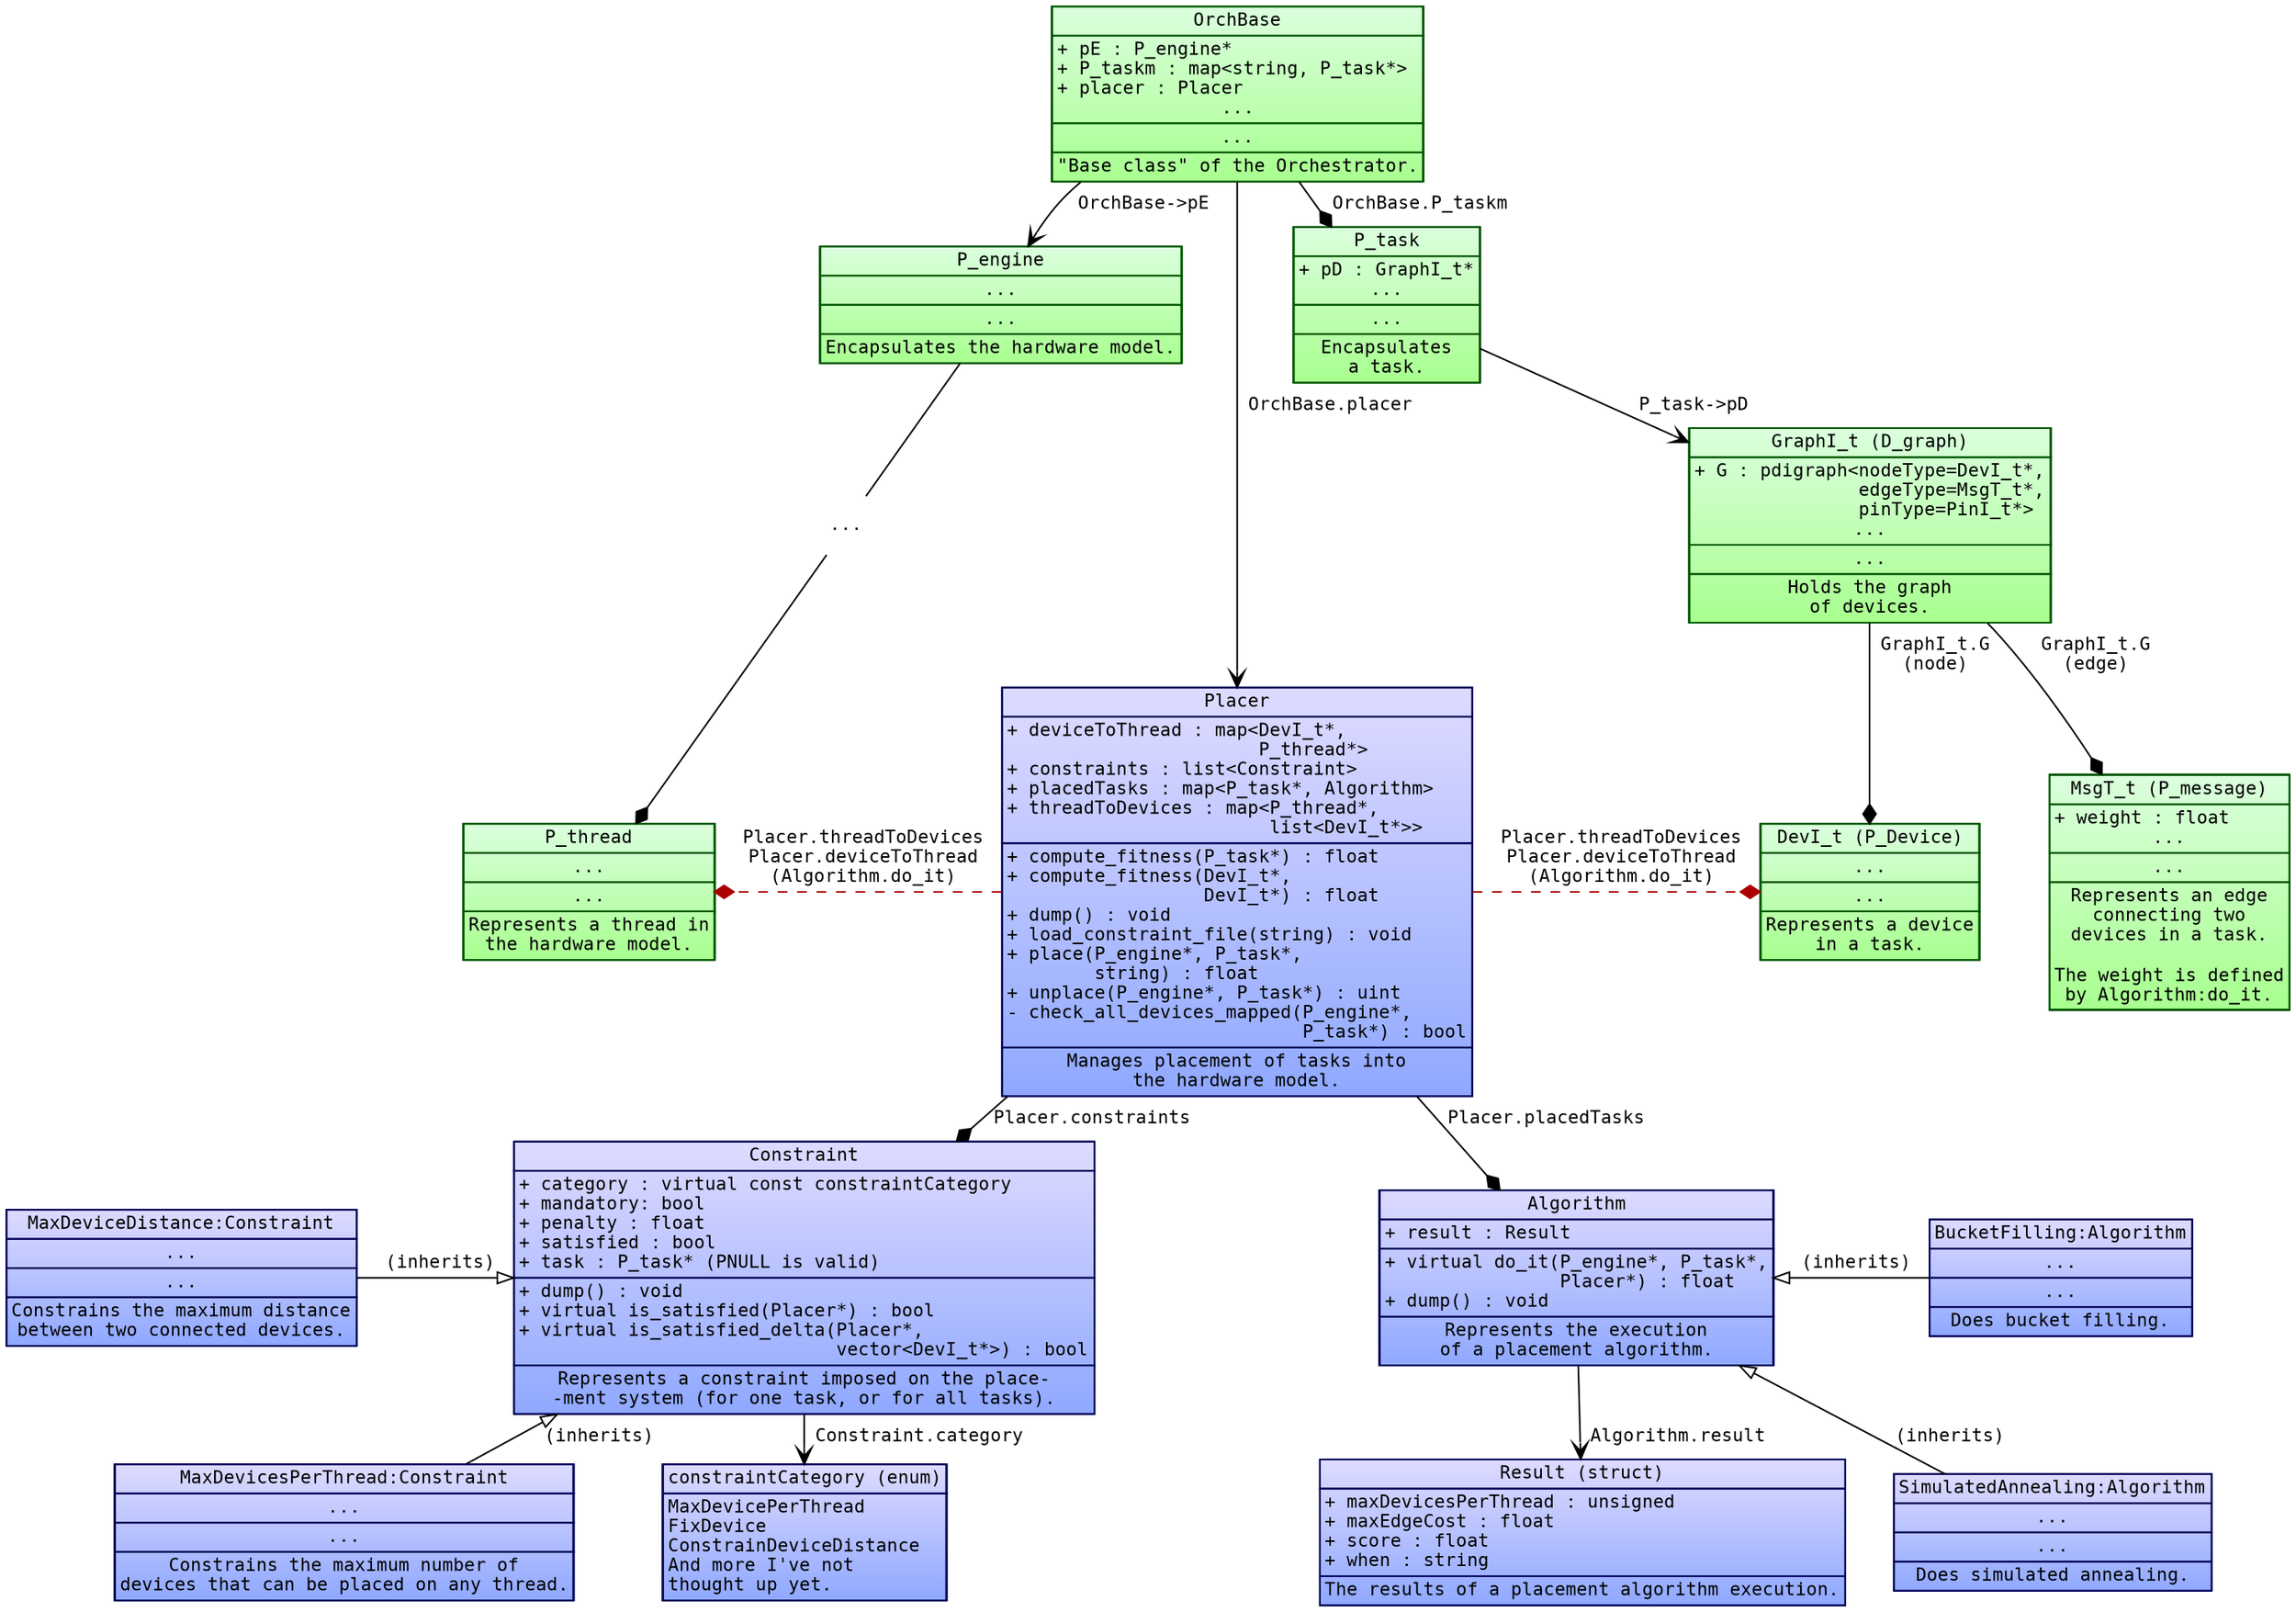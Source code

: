digraph G {
    fontname="Inconsolata";
    fontsize=11;
    margin=0;
    nodesep=0.3;
    rankdir="UD";
    ranksep=0.2;

    /* Class definitions (as graph nodes) */
    node[color="#005500",
         fillcolor="#DBFFDE:#A8FF8F",
         fontname="Inconsolata",
         fontsize=11,
         gradientangle=270,
         margin=0,
         shape="rect",
         style="filled"];

    /* Class definitions (as graph nodes). */
    OrchBase[label=<<TABLE BORDER="0" CELLBORDER="1" CELLSPACING="0">
<TR><TD>OrchBase</TD></TR>
<TR><TD ALIGN="LEFT">
+ pE : P_engine*<BR ALIGN="LEFT"/>
+ P_taskm : map&lt;string, P_task*&gt;<BR ALIGN="LEFT"/>
+ placer : Placer<BR ALIGN="LEFT"/>
 ...<BR ALIGN="TEXT"/>
</TD></TR>
<TR><TD ALIGN="TEXT">
...<BR ALIGN="TEXT"/>
</TD></TR>
<TR><TD ALIGN="TEXT">
"Base class" of the Orchestrator.<BR ALIGN="TEXT"/>
</TD></TR></TABLE>>];

    P_engine[label=<<TABLE BORDER="0" CELLBORDER="1" CELLSPACING="0">
<TR><TD>P_engine</TD></TR>
<TR><TD ALIGN="TEXT">
...<BR ALIGN="TEXT"/>
</TD></TR>
<TR><TD ALIGN="TEXT">
...<BR ALIGN="TEXT"/>
</TD></TR>
<TR><TD ALIGN="TEXT">
Encapsulates the hardware model.<BR ALIGN="TEXT"/>
</TD></TR></TABLE>>];

    P_task[label=<<TABLE BORDER="0" CELLBORDER="1" CELLSPACING="0">
<TR><TD>P_task</TD></TR>
<TR><TD ALIGN="TEXT">
+ pD : GraphI_t*<BR ALIGN="LEFT"/>
...<BR ALIGN="TEXT"/>
</TD></TR>
<TR><TD ALIGN="TEXT">
...<BR ALIGN="TEXT"/>
</TD></TR>
<TR><TD ALIGN="TEXT">
Encapsulates<BR ALIGN="TEXT"/>
a task.<BR ALIGN="TEXT"/>
</TD></TR></TABLE>>];

    GraphI_t[label=<<TABLE BORDER="0" CELLBORDER="1" CELLSPACING="0">
<TR><TD>GraphI_t (D_graph)</TD></TR>
<TR><TD ALIGN="TEXT">
+ G : pdigraph&lt;nodeType=DevI_t*,<BR ALIGN="LEFT"/>
               edgeType=MsgT_t*,<BR ALIGN="LEFT"/>
               pinType=PinI_t*&gt;<BR ALIGN="LEFT"/>
...<BR ALIGN="TEXT"/>
</TD></TR>
<TR><TD ALIGN="TEXT">
...<BR ALIGN="TEXT"/>
</TD></TR>
<TR><TD ALIGN="TEXT">
Holds the graph<BR ALIGN="TEXT"/>
of devices.<BR ALIGN="TEXT"/>
</TD></TR></TABLE>>];

    P_thread[label=<<TABLE BORDER="0" CELLBORDER="1" CELLSPACING="0">
<TR><TD>P_thread</TD></TR>
<TR><TD ALIGN="TEXT">
...<BR ALIGN="TEXT"/>
</TD></TR>
<TR><TD ALIGN="TEXT">
...<BR ALIGN="TEXT"/>
</TD></TR>
<TR><TD ALIGN="TEXT">
Represents a thread in<BR ALIGN="TEXT"/>
the hardware model.<BR ALIGN="TEXT"/>
</TD></TR></TABLE>>];

    DevI_t[label=<<TABLE BORDER="0" CELLBORDER="1" CELLSPACING="0">
<TR><TD>DevI_t (P_Device)</TD></TR>
<TR><TD ALIGN="TEXT">
...<BR ALIGN="TEXT"/>
</TD></TR>
<TR><TD ALIGN="TEXT">
...<BR ALIGN="TEXT"/>
</TD></TR>
<TR><TD ALIGN="TEXT">
Represents a device<BR ALIGN="TEXT"/>
in a task.<BR ALIGN="TEXT"/>
</TD></TR></TABLE>>];

    MsgT_t[label=<<TABLE BORDER="0" CELLBORDER="1" CELLSPACING="0">
           <TR><TD>MsgT_t (P_message)</TD></TR>
<TR><TD ALIGN="TEXT">
+ weight : float<BR ALIGN="LEFT"/>
...<BR ALIGN="TEXT"/>
</TD></TR>
<TR><TD ALIGN="TEXT">
...<BR ALIGN="TEXT"/>
</TD></TR>
<TR><TD ALIGN="TEXT">
Represents an edge<BR ALIGN="TEXT"/>
connecting two<BR ALIGN="TEXT"/>
devices in a task.<BR ALIGN="TEXT"/><BR ALIGN="TEXT"/>
The weight is defined<BR ALIGN="TEXT"/>
by Algorithm:do_it.<BR ALIGN="TEXT"/>
</TD></TR></TABLE>>];

    node[color="#000055",
         fillcolor="#DEDBFF:#8FA8FF"];

    Placer[label=<<TABLE BORDER="0" CELLBORDER="1" CELLSPACING="0">
<TR><TD>Placer</TD></TR>
<TR><TD ALIGN="LEFT">
+ deviceToThread : map&lt;DevI_t*,<BR ALIGN="LEFT"/>
                       P_thread*&gt;<BR ALIGN="LEFT"/>
+ constraints : list&lt;Constraint&gt;<BR ALIGN="LEFT"/>
+ placedTasks : map&lt;P_task*, Algorithm&gt;<BR ALIGN="LEFT"/>
+ threadToDevices : map&lt;P_thread*,<BR ALIGN="LEFT"/>
                        list&lt;DevI_t*&gt;&gt;<BR ALIGN="LEFT"/>
</TD></TR>
<TR><TD ALIGN="LEFT">
+ compute_fitness(P_task*) : float<BR ALIGN="LEFT"/>
+ compute_fitness(DevI_t*,<BR ALIGN="LEFT"/>
                  DevI_t*) : float<BR ALIGN="LEFT"/>
+ dump() : void<BR ALIGN="LEFT"/>
+ load_constraint_file(string) : void<BR ALIGN="LEFT"/>
+ place(P_engine*, P_task*,<BR ALIGN="LEFT"/>
        string) : float<BR ALIGN="LEFT"/>
+ unplace(P_engine*, P_task*) : uint<BR ALIGN="LEFT"/>
- check_all_devices_mapped(P_engine*,<BR ALIGN="LEFT"/>
                           P_task*) : bool<BR ALIGN="LEFT"/>
</TD></TR>
<TR><TD ALIGN="TEXT">
Manages placement of tasks into<BR ALIGN="TEXT"/>
the hardware model.
</TD></TR></TABLE>>];

    MaxDeviceDistance[label=<<TABLE BORDER="0" CELLBORDER="1" CELLSPACING="0">
<TR><TD>MaxDeviceDistance:Constraint</TD></TR>
<TR><TD ALIGN="TEXT">
...<BR ALIGN="TEXT"/>
</TD></TR>
<TR><TD ALIGN="TEXT">
...<BR ALIGN="TEXT"/>
</TD></TR>
<TR><TD ALIGN="TEXT">
Constrains the maximum distance<BR ALIGN="TEXT"/>
between two connected devices.<BR ALIGN="TEXT"/>
</TD></TR></TABLE>>];

    Constraint[label=<<TABLE BORDER="0" CELLBORDER="1" CELLSPACING="0">
<TR><TD>Constraint</TD></TR>
<TR><TD ALIGN="LEFT">
+ category : virtual const constraintCategory<BR ALIGN="LEFT"/>
+ mandatory: bool<BR ALIGN="LEFT"/>
+ penalty : float<BR ALIGN="LEFT"/>
+ satisfied : bool<BR ALIGN="LEFT"/>
+ task : P_task* (PNULL is valid)<BR ALIGN="LEFT"/>
</TD></TR>
<TR><TD ALIGN="LEFT">
+ dump() : void<BR ALIGN="LEFT"/>
+ virtual is_satisfied(Placer*) : bool<BR ALIGN="LEFT"/>
+ virtual is_satisfied_delta(Placer*,<BR ALIGN="LEFT"/>
                             vector&lt;DevI_t*&gt;) : bool<BR ALIGN="LEFT"/>
</TD></TR>
<TR><TD ALIGN="TEXT">
Represents a constraint imposed on the place-<BR ALIGN="TEXT"/>
-ment system (for one task, or for all tasks).<BR ALIGN="TEXT"/>
</TD></TR></TABLE>>];

    placeholder_1[style="invis"];
    placeholder_2[style="invis"];

    constraintCategory[label=<<TABLE BORDER="0" CELLBORDER="1" CELLSPACING="0">
<TR><TD>constraintCategory (enum)</TD></TR>
<TR><TD ALIGN="LEFT">
MaxDevicePerThread<BR ALIGN="LEFT"/>
FixDevice<BR ALIGN="LEFT"/>
ConstrainDeviceDistance<BR ALIGN="LEFT"/>
And more I've not<BR ALIGN="LEFT"/>
thought up yet.<BR ALIGN="LEFT"/>
</TD></TR></TABLE>>];

    MaxDevicesPerThread[label=<<TABLE BORDER="0" CELLBORDER="1" CELLSPACING="0">
<TR><TD>MaxDevicesPerThread:Constraint</TD></TR>
<TR><TD ALIGN="TEXT">
...<BR ALIGN="TEXT"/>
</TD></TR>
<TR><TD ALIGN="TEXT">
...<BR ALIGN="TEXT"/>
</TD></TR>
<TR><TD ALIGN="TEXT">
Constrains the maximum number of<BR ALIGN="TEXT"/>
devices that can be placed on any thread.<BR ALIGN="TEXT"/>
</TD></TR></TABLE>>];

    Algorithm[label=<<TABLE BORDER="0" CELLBORDER="1" CELLSPACING="0">
<TR><TD>Algorithm</TD></TR>
<TR><TD ALIGN="LEFT">
+ result : Result<BR ALIGN="LEFT"/>
</TD></TR>
<TR><TD ALIGN="LEFT">
+ virtual do_it(P_engine*, P_task*,<BR ALIGN="LEFT"/>
                Placer*) : float<BR ALIGN="LEFT"/>
+ dump() : void<BR ALIGN="LEFT"/>
</TD></TR>
<TR><TD ALIGN="TEXT">
Represents the execution<BR ALIGN="TEXT"/>
of a placement algorithm.<BR ALIGN="TEXT"/>
</TD></TR></TABLE>>];

    Result[label=<<TABLE BORDER="0" CELLBORDER="1" CELLSPACING="0">
<TR><TD>Result (struct)</TD></TR>
<TR><TD ALIGN="LEFT">
+ maxDevicesPerThread : unsigned<BR ALIGN="LEFT"/>
+ maxEdgeCost : float<BR ALIGN="LEFT"/>
+ score : float<BR ALIGN="LEFT"/>
+ when : string<BR ALIGN="LEFT"/>
</TD></TR>
<TR><TD ALIGN="TEXT">
The results of a placement algorithm execution.<BR ALIGN="TEXT"/>
</TD></TR></TABLE>>];

    SimulatedAnnealing[label=<<TABLE BORDER="0" CELLBORDER="1" CELLSPACING="0">
<TR><TD>SimulatedAnnealing:Algorithm</TD></TR>
<TR><TD ALIGN="TEXT">
...<BR ALIGN="TEXT"/>
</TD></TR>
<TR><TD ALIGN="TEXT">
...<BR ALIGN="TEXT"/>
</TD></TR>
<TR><TD ALIGN="TEXT">
Does simulated annealing.<BR ALIGN="TEXT"/>
</TD></TR></TABLE>>];

    BucketFilling[label=<<TABLE BORDER="0" CELLBORDER="1" CELLSPACING="0">
<TR><TD>BucketFilling:Algorithm</TD></TR>
<TR><TD ALIGN="TEXT">
...<BR ALIGN="TEXT"/>
</TD></TR>
<TR><TD ALIGN="TEXT">
...<BR ALIGN="TEXT"/>
</TD></TR>
<TR><TD ALIGN="TEXT">
Does bucket filling.<BR ALIGN="TEXT"/>
</TD></TR></TABLE>>];

    /* Relationship definitions (as graph edges) */
    edge[color="#000000",
         fontname="Inconsolata",
         fontsize=11];

    /* Containment. */
    {edge[arrowhead="vee"];
        OrchBase -> Placer[label=" OrchBase.placer"];
        Constraint -> constraintCategory[label=" Constraint.category"];
        Algorithm -> Result[label=" Algorithm.result"];
        OrchBase -> P_engine[label=" OrchBase->pE"];
        P_task -> GraphI_t[label=" P_task->pD"];
    }

    /* Containment across ellipsis nodes. */
    {node[label="...", margin=0, color="#FFFFFF", fillcolor="#FFFFFF"];
        ellipsis_1;
    }

    {edge[arrowhead="none"];
        P_engine -> ellipsis_1;
    }

    {edge[arrowhead="diamond"];
        ellipsis_1 -> P_thread;
    }

    /* One-to-many relationships in a separate block. */
    {edge[arrowhead="diamond"];
        OrchBase -> P_task[label=" OrchBase.P_taskm"];
        Placer -> Constraint[label=" Placer.constraints"];
        Placer -> Algorithm[label=" Placer.placedTasks"];
        GraphI_t -> DevI_t[label=" GraphI_t.G\n (node)"];
        GraphI_t -> MsgT_t[label=" GraphI_t.G\n (edge)"];

        /* Placement! */
        {edge[color="#AA0000", style="dashed"];
        Placer -> P_thread[label=" Placer.threadToDevices\n Placer.deviceToThread\n (Algorithm.do_it)",
                           constraint=false];
        Placer -> DevI_t[label=" Placer.threadToDevices\n Placer.deviceToThread\n (Algorithm.do_it)",
                           constraint=false];
        }
    }

    /* Inheritance */
    {edge[arrowhead="onormal", label=" (inherits)"];
        //BucketFilling -> Algorithm;
        Algorithm -> BucketFilling[arrowtail="onormal", dir="back"];
        SimulatedAnnealing -> Algorithm;
        MaxDevicesPerThread -> Constraint;
        MaxDeviceDistance -> Constraint;
    }

    /* Rank hackery */
    {rank="same";
        P_engine -> P_task [style="invis"];
        rankdir="LR";
    }

    {rank="same";
        P_thread -> Placer -> DevI_t -> MsgT_t [style="invis"];
        rankdir="LR";
    }


    {rank="same";
        MaxDeviceDistance -> Constraint -> placeholder_1 -> Algorithm ->
            BucketFilling [style="invis"];
        rankdir="LR";
    }

    {edge[style="invis"];
        BucketFilling -> SimulatedAnnealing;
        MaxDeviceDistance -> MaxDevicesPerThread;
        Placer -> placeholder_1;
        placeholder_1 -> placeholder_2;
    }
}
